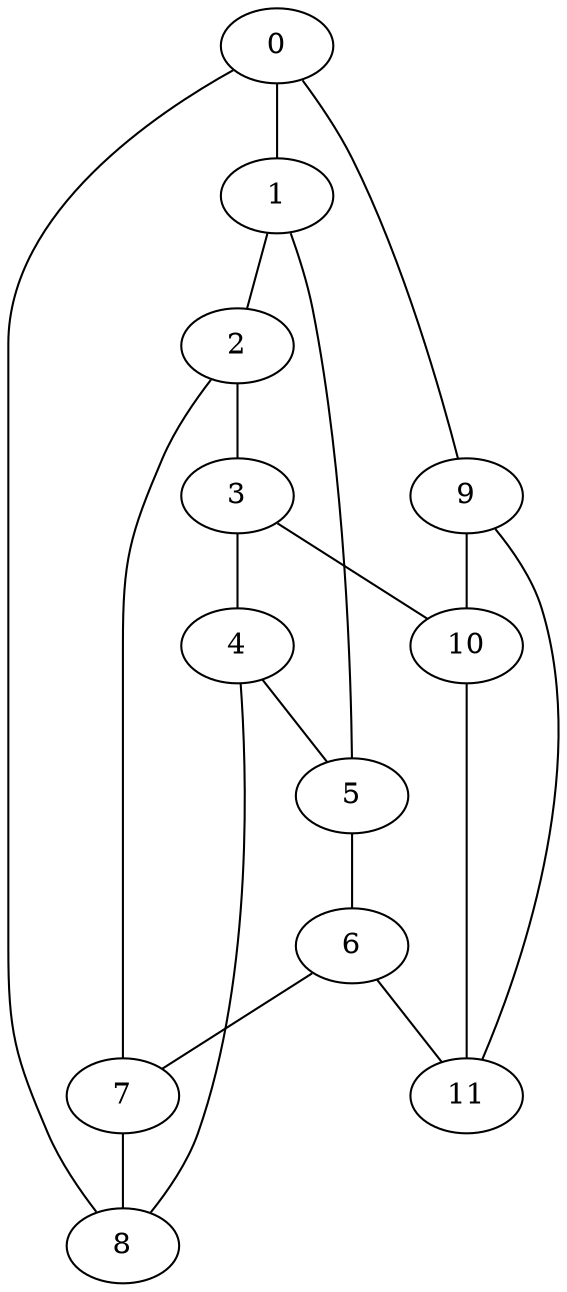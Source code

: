 graph g {0;1;2;3;4;5;6;7;8;9;10;11;0 -- 1;0 -- 8;0 -- 9;1 -- 2;1 -- 5;2 -- 3;2 -- 7;3 -- 4;3 -- 10;4 -- 5;4 -- 8;5 -- 6;6 -- 7;6 -- 11;7 -- 8;9 -- 10;9 -- 11;10 -- 11;}